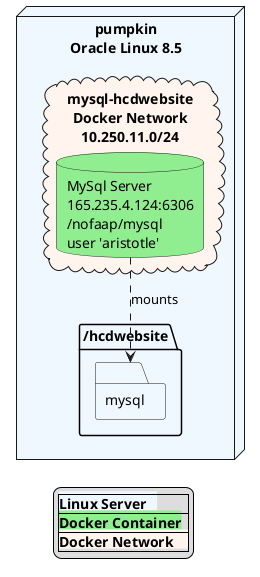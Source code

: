 @startuml "hcdwebsite-network on pumpkin"
'!theme sketchy-outline
hide stereotype


legend
|<back:AliceBlue><b>Linux Server   </b></back>|
|<back:LightGreen><b>Docker Container</b></back>|
|<back:SeaShell><b>Docker Network    </b></back>|
endlegend

'title "HCD DEV/TEST Web/Drupal Deployment" 
   
   node "pumpkin\nOracle Linux 8.5" <<i>> as pumpkin8 #AliceBlue {

    ''''folders'''''

    folder "/hcdwebsite" as fopt #AliceBlue { 
        folder "mysql" as fhcdsql  #AliceBlue 
    }
    
    '''''network'''''

'    "Names": "mysql-hcdwebsite",
'    "Image": "mysql/mysql-server",
'    "Ports": "33060-33061/tcp, 165.235.4.124:6306->3306/tcp",
'    "Mounts": "/hcdwebsite/myâ€¦,/hcdwebsite/myâ€¦,/hcdwebsite/myâ€¦",
'    "Networks": "hcdwebsite-network",
'    "Command": "\"/entrypoint.sh mysqâ€¦\""


    cloud "mysql-hcdwebsite\nDocker Network\n10.250.11.0/24" #SeaShell {
        'TODO check ports
        database "MySql Server\n165.235.4.124:6306\n/nofaap/mysql\nuser 'aristotle'" as dbhcd #LightGreen  

    dbhcd ..> fhcdsql :mounts
  }  

@enduml
